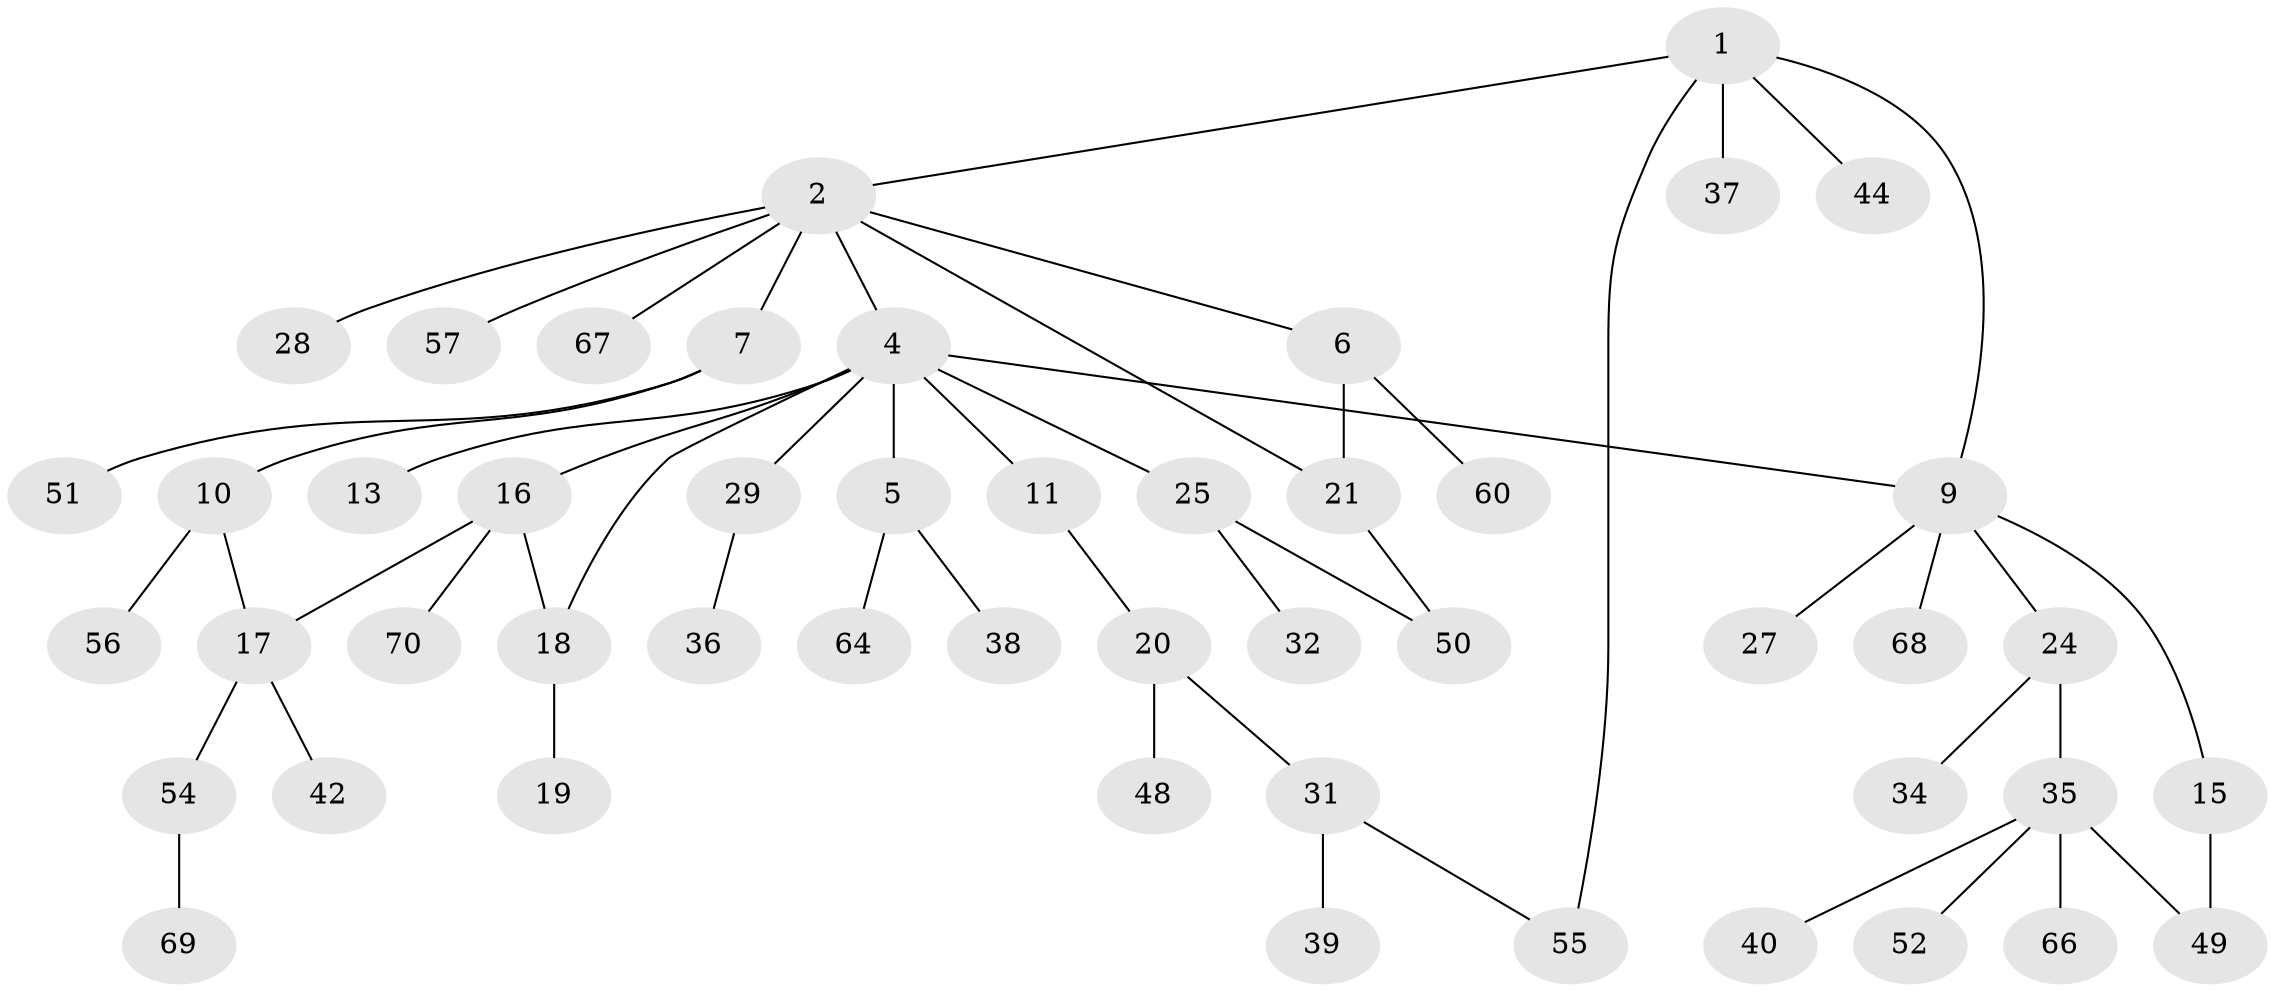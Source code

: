 // Generated by graph-tools (version 1.1) at 2025/23/03/03/25 07:23:35]
// undirected, 49 vertices, 55 edges
graph export_dot {
graph [start="1"]
  node [color=gray90,style=filled];
  1 [super="+33"];
  2 [super="+3"];
  4 [super="+12"];
  5 [super="+71"];
  6 [super="+23"];
  7 [super="+8"];
  9 [super="+26"];
  10 [super="+14"];
  11;
  13;
  15;
  16 [super="+53"];
  17 [super="+30"];
  18;
  19 [super="+47"];
  20 [super="+22"];
  21;
  24;
  25 [super="+46"];
  27;
  28;
  29 [super="+58"];
  31 [super="+41"];
  32;
  34 [super="+72"];
  35 [super="+45"];
  36 [super="+63"];
  37;
  38 [super="+43"];
  39;
  40 [super="+62"];
  42;
  44;
  48;
  49 [super="+61"];
  50 [super="+59"];
  51;
  52;
  54;
  55 [super="+65"];
  56;
  57;
  60;
  64;
  66;
  67;
  68;
  69;
  70;
  1 -- 2;
  1 -- 9;
  1 -- 37;
  1 -- 44;
  1 -- 55;
  2 -- 4;
  2 -- 6;
  2 -- 21;
  2 -- 28;
  2 -- 67;
  2 -- 57;
  2 -- 7;
  4 -- 5;
  4 -- 11;
  4 -- 16;
  4 -- 29;
  4 -- 18;
  4 -- 25;
  4 -- 13;
  4 -- 9;
  5 -- 38;
  5 -- 64;
  6 -- 60;
  6 -- 21;
  7 -- 51;
  7 -- 10;
  9 -- 15;
  9 -- 24;
  9 -- 27;
  9 -- 68;
  10 -- 56;
  10 -- 17;
  11 -- 20;
  15 -- 49;
  16 -- 18;
  16 -- 70;
  16 -- 17;
  17 -- 42;
  17 -- 54;
  18 -- 19;
  20 -- 48;
  20 -- 31;
  21 -- 50;
  24 -- 34;
  24 -- 35;
  25 -- 32;
  25 -- 50;
  29 -- 36;
  31 -- 39;
  31 -- 55;
  35 -- 40;
  35 -- 49;
  35 -- 66;
  35 -- 52;
  54 -- 69;
}
